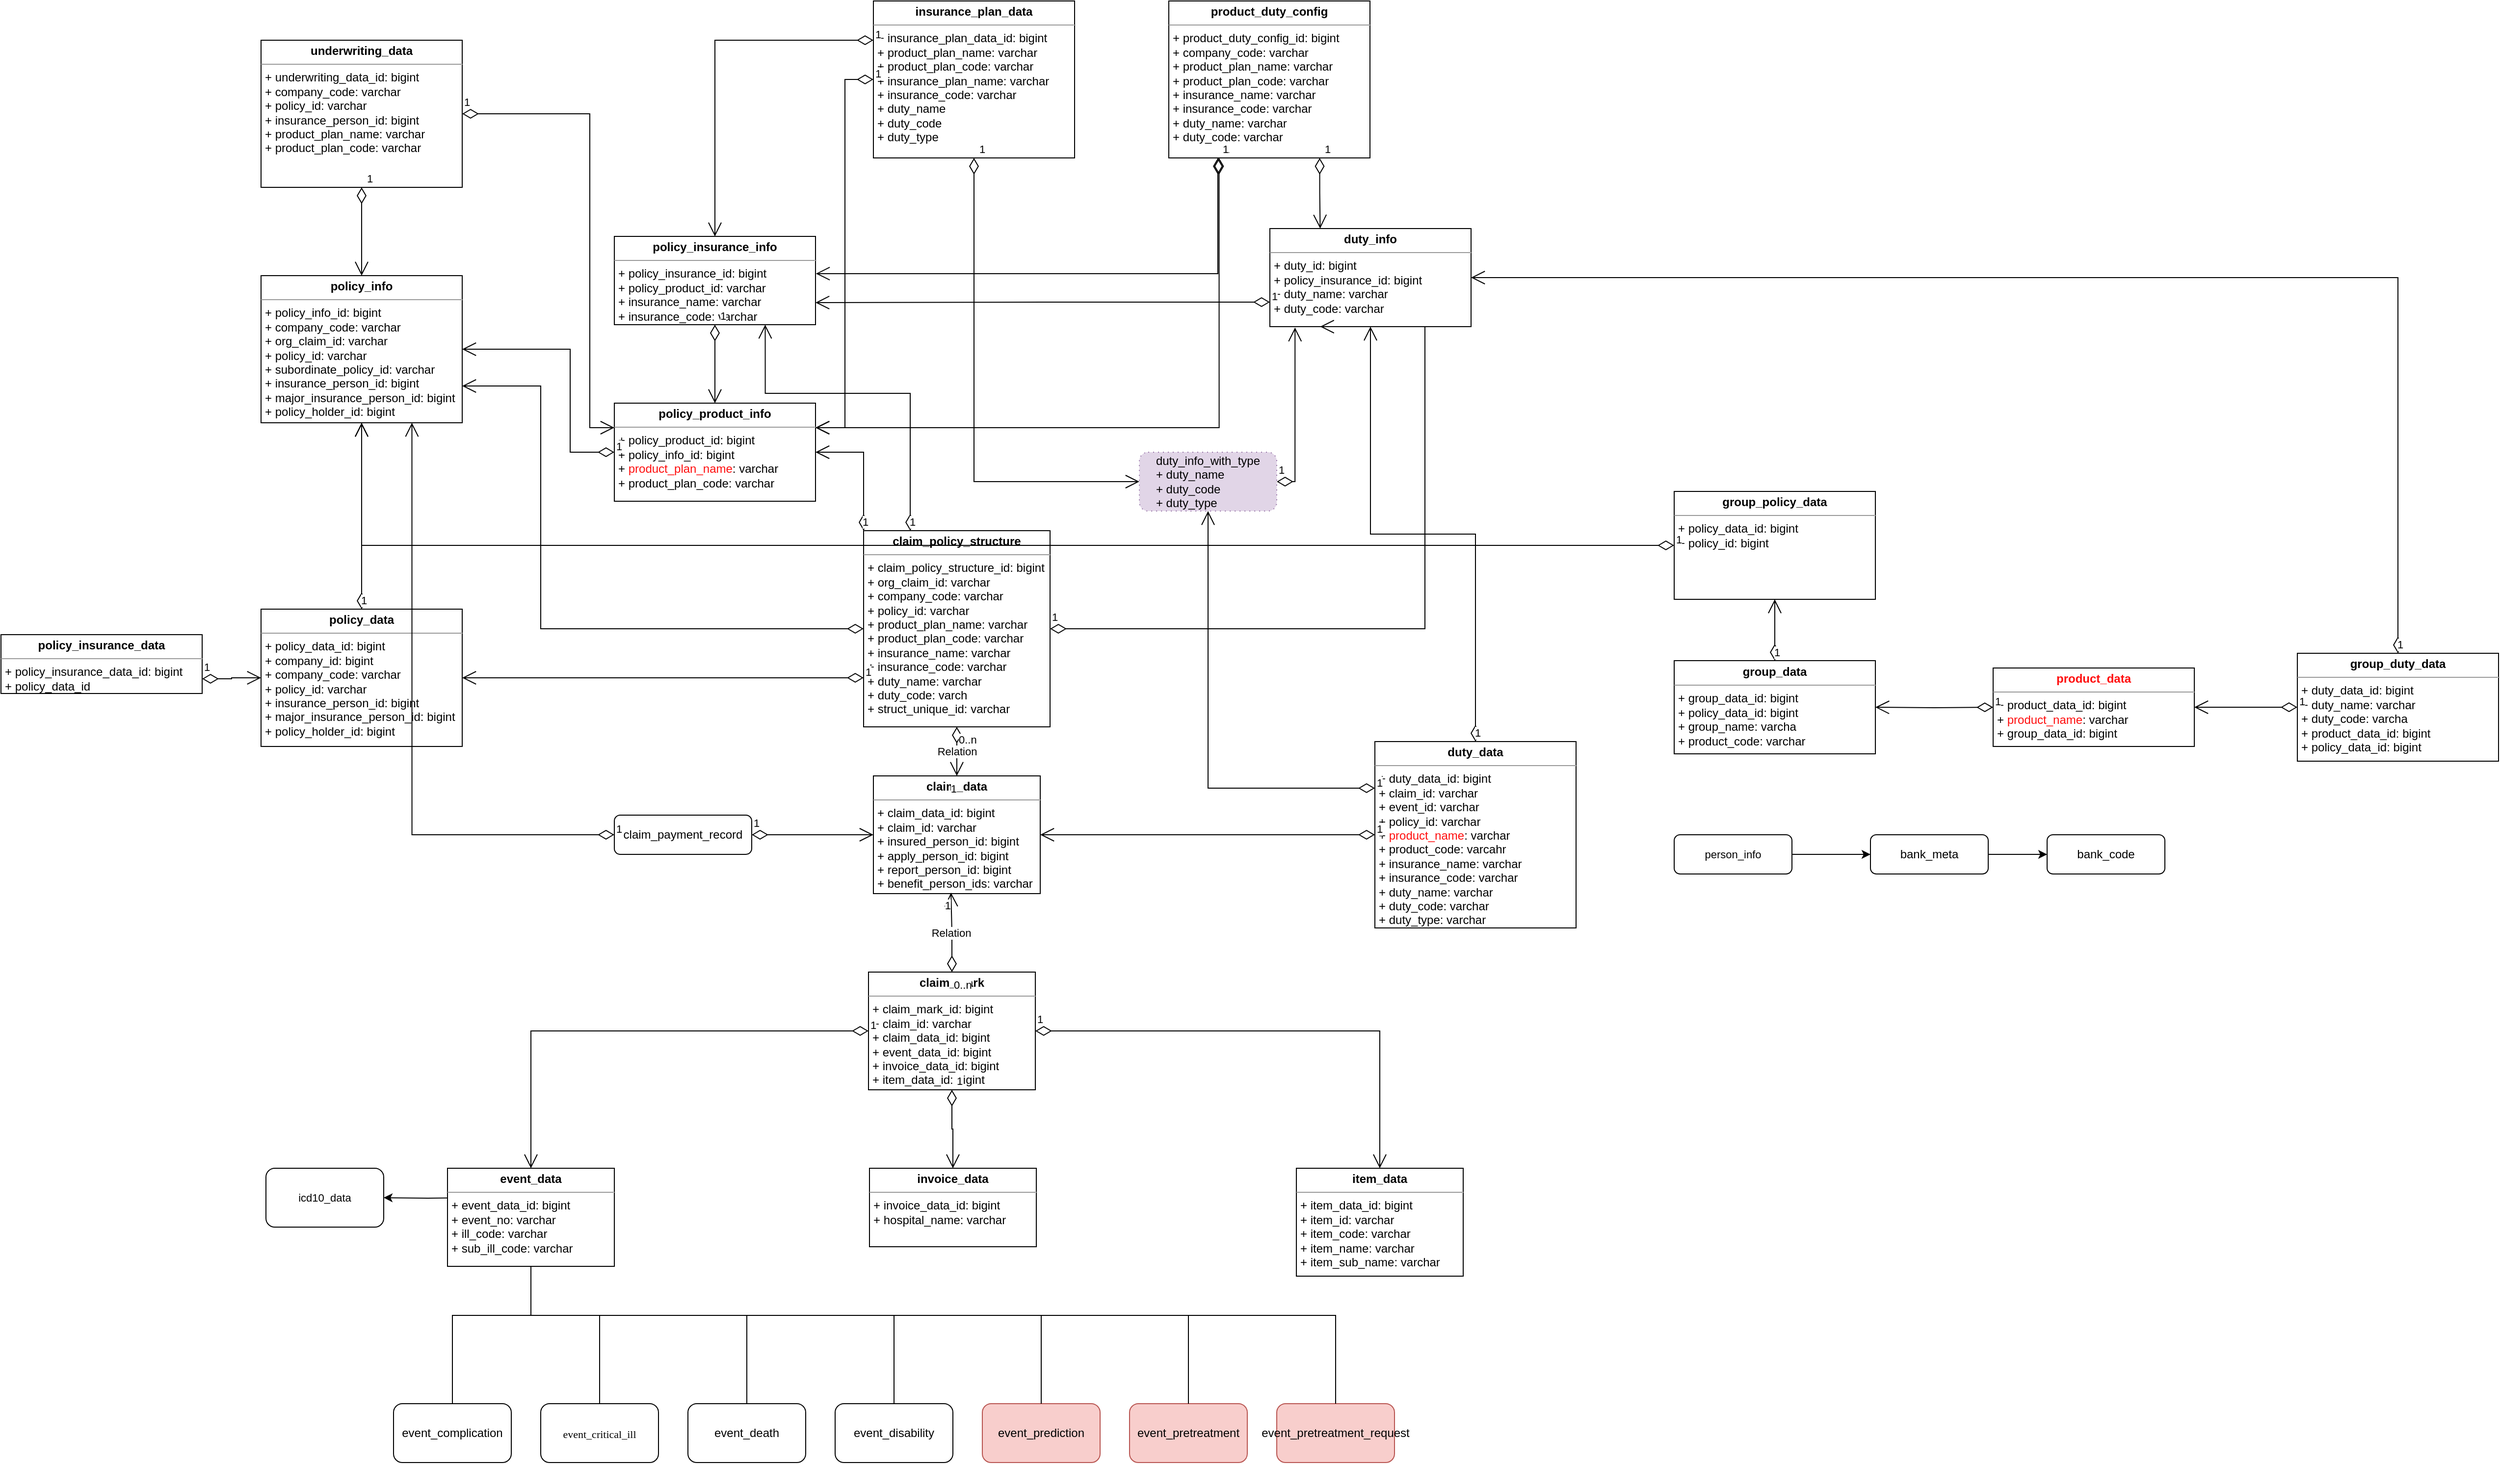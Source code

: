 <mxfile version="18.0.8" type="github">
  <diagram id="wF572Wm0Wm0B_0m2SiIz" name="Page-1">
    <mxGraphModel dx="3282" dy="2015" grid="1" gridSize="10" guides="1" tooltips="1" connect="1" arrows="1" fold="1" page="1" pageScale="1" pageWidth="850" pageHeight="1100" math="0" shadow="0">
      <root>
        <mxCell id="0" />
        <mxCell id="1" parent="0" />
        <mxCell id="cvu3p9xgEHNrfDI-l18D-1" value="bank_meta" style="rounded=1;whiteSpace=wrap;html=1;" parent="1" vertex="1">
          <mxGeometry x="935" y="300" width="120" height="40" as="geometry" />
        </mxCell>
        <mxCell id="cvu3p9xgEHNrfDI-l18D-2" value="bank_code" style="rounded=1;whiteSpace=wrap;html=1;" parent="1" vertex="1">
          <mxGeometry x="1115" y="300" width="120" height="40" as="geometry" />
        </mxCell>
        <mxCell id="cvu3p9xgEHNrfDI-l18D-5" value="" style="endArrow=classic;html=1;rounded=0;entryX=0;entryY=0.5;entryDx=0;entryDy=0;exitX=1;exitY=0.5;exitDx=0;exitDy=0;" parent="1" source="cvu3p9xgEHNrfDI-l18D-1" target="cvu3p9xgEHNrfDI-l18D-2" edge="1">
          <mxGeometry width="50" height="50" relative="1" as="geometry">
            <mxPoint x="875" y="360" as="sourcePoint" />
            <mxPoint x="925" y="310" as="targetPoint" />
          </mxGeometry>
        </mxCell>
        <mxCell id="cvu3p9xgEHNrfDI-l18D-7" value="claim_payment_record" style="rounded=1;whiteSpace=wrap;html=1;" parent="1" vertex="1">
          <mxGeometry x="-345" y="280" width="140" height="40" as="geometry" />
        </mxCell>
        <mxCell id="cvu3p9xgEHNrfDI-l18D-65" style="edgeStyle=orthogonalEdgeStyle;rounded=0;orthogonalLoop=1;jettySize=auto;html=1;exitX=0;exitY=0.5;exitDx=0;exitDy=0;entryX=1;entryY=0.5;entryDx=0;entryDy=0;fontSize=11;strokeColor=#000000;" parent="1" target="cvu3p9xgEHNrfDI-l18D-64" edge="1">
          <mxGeometry relative="1" as="geometry">
            <mxPoint x="-490" y="670" as="sourcePoint" />
          </mxGeometry>
        </mxCell>
        <mxCell id="cvu3p9xgEHNrfDI-l18D-48" value="event_complication" style="rounded=1;whiteSpace=wrap;html=1;strokeColor=#000000;" parent="1" vertex="1">
          <mxGeometry x="-570" y="880" width="120" height="60" as="geometry" />
        </mxCell>
        <mxCell id="cvu3p9xgEHNrfDI-l18D-49" value="" style="edgeStyle=elbowEdgeStyle;elbow=vertical;endArrow=classic;html=1;rounded=0;strokeColor=#000000;exitX=0.5;exitY=0;exitDx=0;exitDy=0;entryX=0.5;entryY=1;entryDx=0;entryDy=0;" parent="1" source="cvu3p9xgEHNrfDI-l18D-48" edge="1">
          <mxGeometry width="50" height="50" relative="1" as="geometry">
            <mxPoint x="-220" y="840" as="sourcePoint" />
            <mxPoint x="-430" y="700" as="targetPoint" />
          </mxGeometry>
        </mxCell>
        <mxCell id="cvu3p9xgEHNrfDI-l18D-50" value="&lt;table style=&quot;border-collapse: collapse; width: 141.75pt;&quot; height=&quot;19&quot; width=&quot;189&quot;&gt;&lt;colgroup&gt;&lt;col width=&quot;189&quot;&gt;&lt;/colgroup&gt;&lt;tbody&gt;&lt;tr height=&quot;19&quot;&gt;&lt;td style=&quot;font-size: 11pt; font-family: Calibri; vertical-align: bottom; height: 14.25pt; width: 141.75pt;&quot; width=&quot;189&quot; height=&quot;19&quot; class=&quot;et1&quot;&gt;&lt;font style=&quot;font-size: 11px;&quot;&gt;event_critical_ill&lt;/font&gt;&lt;/td&gt;&lt;/tr&gt;&lt;/tbody&gt;&lt;/table&gt;" style="rounded=1;whiteSpace=wrap;html=1;strokeColor=#000000;" parent="1" vertex="1">
          <mxGeometry x="-420" y="880" width="120" height="60" as="geometry" />
        </mxCell>
        <mxCell id="cvu3p9xgEHNrfDI-l18D-51" value="" style="edgeStyle=elbowEdgeStyle;elbow=vertical;endArrow=classic;html=1;rounded=0;strokeColor=#000000;exitX=0.5;exitY=0;exitDx=0;exitDy=0;entryX=0.5;entryY=1;entryDx=0;entryDy=0;" parent="1" source="cvu3p9xgEHNrfDI-l18D-50" edge="1">
          <mxGeometry width="50" height="50" relative="1" as="geometry">
            <mxPoint x="-220" y="830" as="sourcePoint" />
            <mxPoint x="-430" y="700" as="targetPoint" />
          </mxGeometry>
        </mxCell>
        <mxCell id="cvu3p9xgEHNrfDI-l18D-52" value="event_death" style="rounded=1;whiteSpace=wrap;html=1;strokeColor=#000000;" parent="1" vertex="1">
          <mxGeometry x="-270" y="880" width="120" height="60" as="geometry" />
        </mxCell>
        <mxCell id="cvu3p9xgEHNrfDI-l18D-53" value="event_disability" style="rounded=1;whiteSpace=wrap;html=1;strokeColor=#000000;" parent="1" vertex="1">
          <mxGeometry x="-120" y="880" width="120" height="60" as="geometry" />
        </mxCell>
        <mxCell id="cvu3p9xgEHNrfDI-l18D-54" value="event_prediction" style="rounded=1;whiteSpace=wrap;html=1;strokeColor=#b85450;fillColor=#f8cecc;" parent="1" vertex="1">
          <mxGeometry x="30" y="880" width="120" height="60" as="geometry" />
        </mxCell>
        <mxCell id="cvu3p9xgEHNrfDI-l18D-55" value="" style="edgeStyle=elbowEdgeStyle;elbow=vertical;endArrow=classic;html=1;rounded=0;strokeColor=#000000;exitX=0.5;exitY=0;exitDx=0;exitDy=0;entryX=0.5;entryY=1;entryDx=0;entryDy=0;" parent="1" source="cvu3p9xgEHNrfDI-l18D-52" edge="1">
          <mxGeometry width="50" height="50" relative="1" as="geometry">
            <mxPoint x="-440" y="840" as="sourcePoint" />
            <mxPoint x="-430" y="700" as="targetPoint" />
          </mxGeometry>
        </mxCell>
        <mxCell id="cvu3p9xgEHNrfDI-l18D-56" value="" style="edgeStyle=elbowEdgeStyle;elbow=vertical;endArrow=classic;html=1;rounded=0;strokeColor=#000000;exitX=0.5;exitY=0;exitDx=0;exitDy=0;entryX=0.5;entryY=1;entryDx=0;entryDy=0;" parent="1" source="cvu3p9xgEHNrfDI-l18D-53" edge="1">
          <mxGeometry width="50" height="50" relative="1" as="geometry">
            <mxPoint x="-490" y="780" as="sourcePoint" />
            <mxPoint x="-430" y="700" as="targetPoint" />
          </mxGeometry>
        </mxCell>
        <mxCell id="cvu3p9xgEHNrfDI-l18D-57" value="" style="edgeStyle=elbowEdgeStyle;elbow=vertical;endArrow=classic;html=1;rounded=0;strokeColor=#000000;exitX=0.5;exitY=0;exitDx=0;exitDy=0;" parent="1" source="cvu3p9xgEHNrfDI-l18D-54" edge="1">
          <mxGeometry width="50" height="50" relative="1" as="geometry">
            <mxPoint x="-480" y="790" as="sourcePoint" />
            <mxPoint x="-430" y="700" as="targetPoint" />
          </mxGeometry>
        </mxCell>
        <mxCell id="cvu3p9xgEHNrfDI-l18D-58" value="event_pretreatment_request" style="rounded=1;whiteSpace=wrap;html=1;strokeColor=#b85450;fillColor=#f8cecc;" parent="1" vertex="1">
          <mxGeometry x="330" y="880" width="120" height="60" as="geometry" />
        </mxCell>
        <mxCell id="cvu3p9xgEHNrfDI-l18D-59" value="event_pretreatment" style="rounded=1;whiteSpace=wrap;html=1;strokeColor=#b85450;fillColor=#f8cecc;" parent="1" vertex="1">
          <mxGeometry x="180" y="880" width="120" height="60" as="geometry" />
        </mxCell>
        <mxCell id="cvu3p9xgEHNrfDI-l18D-60" value="" style="edgeStyle=elbowEdgeStyle;elbow=vertical;endArrow=classic;html=1;rounded=0;strokeColor=#000000;entryX=0.5;entryY=1;entryDx=0;entryDy=0;" parent="1" source="cvu3p9xgEHNrfDI-l18D-59" edge="1">
          <mxGeometry width="50" height="50" relative="1" as="geometry">
            <mxPoint x="-190" y="780" as="sourcePoint" />
            <mxPoint x="-430" y="700" as="targetPoint" />
          </mxGeometry>
        </mxCell>
        <mxCell id="cvu3p9xgEHNrfDI-l18D-61" value="" style="edgeStyle=elbowEdgeStyle;elbow=vertical;endArrow=classic;html=1;rounded=0;strokeColor=#000000;exitX=0.5;exitY=0;exitDx=0;exitDy=0;entryX=0.5;entryY=1;entryDx=0;entryDy=0;" parent="1" source="cvu3p9xgEHNrfDI-l18D-58" edge="1">
          <mxGeometry width="50" height="50" relative="1" as="geometry">
            <mxPoint x="-180" y="790" as="sourcePoint" />
            <mxPoint x="-430" y="700" as="targetPoint" />
          </mxGeometry>
        </mxCell>
        <mxCell id="cvu3p9xgEHNrfDI-l18D-62" value="person_info" style="rounded=1;whiteSpace=wrap;html=1;fontSize=11;strokeColor=#000000;" parent="1" vertex="1">
          <mxGeometry x="735" y="300" width="120" height="40" as="geometry" />
        </mxCell>
        <mxCell id="cvu3p9xgEHNrfDI-l18D-63" value="" style="endArrow=classic;html=1;rounded=0;fontSize=11;strokeColor=#000000;entryX=0;entryY=0.5;entryDx=0;entryDy=0;exitX=1;exitY=0.5;exitDx=0;exitDy=0;" parent="1" source="cvu3p9xgEHNrfDI-l18D-62" target="cvu3p9xgEHNrfDI-l18D-1" edge="1">
          <mxGeometry width="50" height="50" relative="1" as="geometry">
            <mxPoint x="665" y="350" as="sourcePoint" />
            <mxPoint x="715" y="300" as="targetPoint" />
          </mxGeometry>
        </mxCell>
        <mxCell id="cvu3p9xgEHNrfDI-l18D-64" value="icd10_data" style="rounded=1;whiteSpace=wrap;html=1;fontSize=11;strokeColor=#000000;" parent="1" vertex="1">
          <mxGeometry x="-700" y="640" width="120" height="60" as="geometry" />
        </mxCell>
        <mxCell id="ajCOfBEJE4QMOuxgTfMa-1" value="&lt;p style=&quot;margin:0px;margin-top:4px;text-align:center;&quot;&gt;&lt;b&gt;claim_data&lt;/b&gt;&lt;/p&gt;&lt;hr size=&quot;1&quot;&gt;&lt;p style=&quot;margin:0px;margin-left:4px;&quot;&gt;+ claim_data_id: bigint&lt;/p&gt;&lt;p style=&quot;margin:0px;margin-left:4px;&quot;&gt;+ claim_id: varchar&lt;/p&gt;&lt;p style=&quot;margin:0px;margin-left:4px;&quot;&gt;+ insured_person_id: bigint&lt;/p&gt;&lt;p style=&quot;margin:0px;margin-left:4px;&quot;&gt;+ apply_person_id: bigint&lt;/p&gt;&lt;p style=&quot;margin:0px;margin-left:4px;&quot;&gt;+ report_person_id: bigint&lt;/p&gt;&lt;p style=&quot;margin:0px;margin-left:4px;&quot;&gt;+ benefit_person_ids: varchar&lt;/p&gt;" style="verticalAlign=top;align=left;overflow=fill;fontSize=12;fontFamily=Helvetica;html=1;" vertex="1" parent="1">
          <mxGeometry x="-81" y="240" width="170" height="120" as="geometry" />
        </mxCell>
        <mxCell id="ajCOfBEJE4QMOuxgTfMa-2" value="Relation" style="endArrow=open;html=1;endSize=12;startArrow=diamondThin;startSize=14;startFill=0;edgeStyle=orthogonalEdgeStyle;rounded=0;exitX=0.5;exitY=1;exitDx=0;exitDy=0;" edge="1" parent="1" source="ajCOfBEJE4QMOuxgTfMa-7" target="ajCOfBEJE4QMOuxgTfMa-1">
          <mxGeometry relative="1" as="geometry">
            <mxPoint x="5" y="130" as="sourcePoint" />
            <mxPoint x="40" y="110" as="targetPoint" />
          </mxGeometry>
        </mxCell>
        <mxCell id="ajCOfBEJE4QMOuxgTfMa-3" value="0..n" style="edgeLabel;resizable=0;html=1;align=left;verticalAlign=top;" connectable="0" vertex="1" parent="ajCOfBEJE4QMOuxgTfMa-2">
          <mxGeometry x="-1" relative="1" as="geometry" />
        </mxCell>
        <mxCell id="ajCOfBEJE4QMOuxgTfMa-4" value="1" style="edgeLabel;resizable=0;html=1;align=right;verticalAlign=top;" connectable="0" vertex="1" parent="ajCOfBEJE4QMOuxgTfMa-2">
          <mxGeometry x="1" relative="1" as="geometry" />
        </mxCell>
        <mxCell id="ajCOfBEJE4QMOuxgTfMa-6" value="1" style="endArrow=open;html=1;endSize=12;startArrow=diamondThin;startSize=14;startFill=0;edgeStyle=orthogonalEdgeStyle;align=left;verticalAlign=bottom;rounded=0;exitX=0;exitY=0.5;exitDx=0;exitDy=0;entryX=1;entryY=0.75;entryDx=0;entryDy=0;" edge="1" parent="1" source="ajCOfBEJE4QMOuxgTfMa-7" target="ajCOfBEJE4QMOuxgTfMa-21">
          <mxGeometry x="-1" y="3" relative="1" as="geometry">
            <mxPoint x="-80" y="75" as="sourcePoint" />
            <mxPoint x="15" y="-60" as="targetPoint" />
            <Array as="points">
              <mxPoint x="-420" y="90" />
              <mxPoint x="-420" y="-157" />
            </Array>
          </mxGeometry>
        </mxCell>
        <mxCell id="ajCOfBEJE4QMOuxgTfMa-7" value="&lt;p style=&quot;margin:0px;margin-top:4px;text-align:center;&quot;&gt;&lt;b&gt;claim_policy_structure&lt;/b&gt;&lt;/p&gt;&lt;hr size=&quot;1&quot;&gt;&lt;p style=&quot;margin:0px;margin-left:4px;&quot;&gt;+ claim_policy_structure_id: bigint&lt;/p&gt;&lt;p style=&quot;margin:0px;margin-left:4px;&quot;&gt;+ org_claim_id: varchar&lt;/p&gt;&lt;p style=&quot;margin:0px;margin-left:4px;&quot;&gt;+ company_code: varchar&lt;/p&gt;&lt;p style=&quot;margin:0px;margin-left:4px;&quot;&gt;+ policy_id: varchar&lt;/p&gt;&lt;p style=&quot;margin:0px;margin-left:4px;&quot;&gt;+ product_plan_name: varchar&lt;/p&gt;&lt;p style=&quot;margin:0px;margin-left:4px;&quot;&gt;+ product_plan_code: varchar&lt;/p&gt;&lt;p style=&quot;margin:0px;margin-left:4px;&quot;&gt;+ insurance_name: varchar&lt;/p&gt;&lt;p style=&quot;margin:0px;margin-left:4px;&quot;&gt;+ insurance_code: varchar&lt;/p&gt;&lt;p style=&quot;margin:0px;margin-left:4px;&quot;&gt;+ duty_name: varchar&lt;/p&gt;&lt;p style=&quot;margin:0px;margin-left:4px;&quot;&gt;+ duty_code: varch&lt;/p&gt;&lt;p style=&quot;margin:0px;margin-left:4px;&quot;&gt;+ struct_unique_id: varchar&lt;/p&gt;" style="verticalAlign=top;align=left;overflow=fill;fontSize=12;fontFamily=Helvetica;html=1;" vertex="1" parent="1">
          <mxGeometry x="-91" y="-10" width="190" height="200" as="geometry" />
        </mxCell>
        <mxCell id="ajCOfBEJE4QMOuxgTfMa-8" value="&lt;p style=&quot;margin:0px;margin-top:4px;text-align:center;&quot;&gt;&lt;b&gt;claim_mark&lt;/b&gt;&lt;/p&gt;&lt;hr size=&quot;1&quot;&gt;&lt;p style=&quot;margin:0px;margin-left:4px;&quot;&gt;+ claim_mark_id: bigint&lt;/p&gt;&lt;p style=&quot;margin:0px;margin-left:4px;&quot;&gt;+ claim_id: varchar&lt;/p&gt;&lt;p style=&quot;margin:0px;margin-left:4px;&quot;&gt;+ claim_data_id: bigint&lt;/p&gt;&lt;p style=&quot;margin:0px;margin-left:4px;&quot;&gt;+ event_data_id: bigint&lt;/p&gt;&lt;p style=&quot;margin:0px;margin-left:4px;&quot;&gt;+ invoice_data_id: bigint&lt;/p&gt;&lt;p style=&quot;margin:0px;margin-left:4px;&quot;&gt;+ item_data_id: bigint&lt;/p&gt;" style="verticalAlign=top;align=left;overflow=fill;fontSize=12;fontFamily=Helvetica;html=1;" vertex="1" parent="1">
          <mxGeometry x="-86" y="440" width="170" height="120" as="geometry" />
        </mxCell>
        <mxCell id="ajCOfBEJE4QMOuxgTfMa-9" value="Relation" style="endArrow=open;html=1;endSize=12;startArrow=diamondThin;startSize=14;startFill=0;edgeStyle=orthogonalEdgeStyle;rounded=0;exitX=0.5;exitY=0;exitDx=0;exitDy=0;entryX=0.465;entryY=0.992;entryDx=0;entryDy=0;entryPerimeter=0;" edge="1" parent="1" source="ajCOfBEJE4QMOuxgTfMa-8" target="ajCOfBEJE4QMOuxgTfMa-1">
          <mxGeometry relative="1" as="geometry">
            <mxPoint x="14" y="200" as="sourcePoint" />
            <mxPoint x="14" y="250" as="targetPoint" />
          </mxGeometry>
        </mxCell>
        <mxCell id="ajCOfBEJE4QMOuxgTfMa-10" value="0..n" style="edgeLabel;resizable=0;html=1;align=left;verticalAlign=top;" connectable="0" vertex="1" parent="ajCOfBEJE4QMOuxgTfMa-9">
          <mxGeometry x="-1" relative="1" as="geometry" />
        </mxCell>
        <mxCell id="ajCOfBEJE4QMOuxgTfMa-11" value="1" style="edgeLabel;resizable=0;html=1;align=right;verticalAlign=top;" connectable="0" vertex="1" parent="ajCOfBEJE4QMOuxgTfMa-9">
          <mxGeometry x="1" relative="1" as="geometry" />
        </mxCell>
        <mxCell id="ajCOfBEJE4QMOuxgTfMa-12" value="1" style="endArrow=open;html=1;endSize=12;startArrow=diamondThin;startSize=14;startFill=0;edgeStyle=orthogonalEdgeStyle;align=left;verticalAlign=bottom;rounded=0;exitX=1;exitY=0.5;exitDx=0;exitDy=0;entryX=0.5;entryY=0;entryDx=0;entryDy=0;" edge="1" parent="1" source="ajCOfBEJE4QMOuxgTfMa-8" target="ajCOfBEJE4QMOuxgTfMa-16">
          <mxGeometry x="-1" y="3" relative="1" as="geometry">
            <mxPoint x="-81" y="100" as="sourcePoint" />
            <mxPoint x="440" y="640" as="targetPoint" />
          </mxGeometry>
        </mxCell>
        <mxCell id="ajCOfBEJE4QMOuxgTfMa-13" value="1" style="endArrow=open;html=1;endSize=12;startArrow=diamondThin;startSize=14;startFill=0;edgeStyle=orthogonalEdgeStyle;align=left;verticalAlign=bottom;rounded=0;exitX=0.5;exitY=1;exitDx=0;exitDy=0;entryX=0.5;entryY=0;entryDx=0;entryDy=0;" edge="1" parent="1" source="ajCOfBEJE4QMOuxgTfMa-8" target="ajCOfBEJE4QMOuxgTfMa-15">
          <mxGeometry x="-1" y="3" relative="1" as="geometry">
            <mxPoint x="99" y="510" as="sourcePoint" />
            <mxPoint y="650" as="targetPoint" />
          </mxGeometry>
        </mxCell>
        <mxCell id="ajCOfBEJE4QMOuxgTfMa-14" value="1" style="endArrow=open;html=1;endSize=12;startArrow=diamondThin;startSize=14;startFill=0;edgeStyle=orthogonalEdgeStyle;align=left;verticalAlign=bottom;rounded=0;exitX=0;exitY=0.5;exitDx=0;exitDy=0;entryX=0.5;entryY=0;entryDx=0;entryDy=0;" edge="1" parent="1" source="ajCOfBEJE4QMOuxgTfMa-8" target="ajCOfBEJE4QMOuxgTfMa-17">
          <mxGeometry x="-1" y="3" relative="1" as="geometry">
            <mxPoint x="14" y="570" as="sourcePoint" />
            <mxPoint x="-430" y="640" as="targetPoint" />
          </mxGeometry>
        </mxCell>
        <mxCell id="ajCOfBEJE4QMOuxgTfMa-15" value="&lt;p style=&quot;margin:0px;margin-top:4px;text-align:center;&quot;&gt;&lt;b&gt;invoice_data&lt;/b&gt;&lt;/p&gt;&lt;hr size=&quot;1&quot;&gt;&lt;p style=&quot;margin:0px;margin-left:4px;&quot;&gt;+ invoice_data_id: bigint&lt;/p&gt;&lt;p style=&quot;margin:0px;margin-left:4px;&quot;&gt;+ hospital_name: varchar&lt;/p&gt;" style="verticalAlign=top;align=left;overflow=fill;fontSize=12;fontFamily=Helvetica;html=1;" vertex="1" parent="1">
          <mxGeometry x="-85" y="640" width="170" height="80" as="geometry" />
        </mxCell>
        <mxCell id="ajCOfBEJE4QMOuxgTfMa-16" value="&lt;p style=&quot;margin:0px;margin-top:4px;text-align:center;&quot;&gt;&lt;b&gt;item_data&lt;/b&gt;&lt;/p&gt;&lt;hr size=&quot;1&quot;&gt;&lt;p style=&quot;margin:0px;margin-left:4px;&quot;&gt;+ item_data_id: bigint&lt;/p&gt;&lt;p style=&quot;margin:0px;margin-left:4px;&quot;&gt;+ item_id: varchar&lt;/p&gt;&lt;p style=&quot;margin:0px;margin-left:4px;&quot;&gt;+ item_code: varchar&lt;/p&gt;&lt;p style=&quot;margin:0px;margin-left:4px;&quot;&gt;+ item_name: varchar&lt;/p&gt;&lt;p style=&quot;margin:0px;margin-left:4px;&quot;&gt;+ item_sub_name: varchar&lt;/p&gt;" style="verticalAlign=top;align=left;overflow=fill;fontSize=12;fontFamily=Helvetica;html=1;" vertex="1" parent="1">
          <mxGeometry x="350" y="640" width="170" height="110" as="geometry" />
        </mxCell>
        <mxCell id="ajCOfBEJE4QMOuxgTfMa-17" value="&lt;p style=&quot;margin:0px;margin-top:4px;text-align:center;&quot;&gt;&lt;b&gt;event_data&lt;/b&gt;&lt;/p&gt;&lt;hr size=&quot;1&quot;&gt;&lt;p style=&quot;margin:0px;margin-left:4px;&quot;&gt;+ event_data_id: bigint&lt;/p&gt;&lt;p style=&quot;margin:0px;margin-left:4px;&quot;&gt;+ event_no: varchar&lt;/p&gt;&lt;p style=&quot;margin:0px;margin-left:4px;&quot;&gt;+ ill_code: varchar&lt;/p&gt;&lt;p style=&quot;margin:0px;margin-left:4px;&quot;&gt;+ sub_ill_code: varchar&lt;/p&gt;" style="verticalAlign=top;align=left;overflow=fill;fontSize=12;fontFamily=Helvetica;html=1;" vertex="1" parent="1">
          <mxGeometry x="-515" y="640" width="170" height="100" as="geometry" />
        </mxCell>
        <mxCell id="ajCOfBEJE4QMOuxgTfMa-21" value="&lt;p style=&quot;margin:0px;margin-top:4px;text-align:center;&quot;&gt;&lt;b&gt;policy_info&lt;/b&gt;&lt;/p&gt;&lt;hr size=&quot;1&quot;&gt;&lt;p style=&quot;margin:0px;margin-left:4px;&quot;&gt;+ policy_info_id: bigint&lt;/p&gt;&lt;p style=&quot;margin:0px;margin-left:4px;&quot;&gt;+ company_code: varchar&lt;/p&gt;&lt;p style=&quot;margin:0px;margin-left:4px;&quot;&gt;+ org_claim_id: varchar&lt;/p&gt;&lt;p style=&quot;margin:0px;margin-left:4px;&quot;&gt;+ policy_id: varchar&lt;/p&gt;&lt;p style=&quot;margin:0px;margin-left:4px;&quot;&gt;+ subordinate_policy_id: varchar&lt;/p&gt;&lt;p style=&quot;margin:0px;margin-left:4px;&quot;&gt;+ insurance_person_id: bigint&lt;/p&gt;&lt;p style=&quot;margin:0px;margin-left:4px;&quot;&gt;+ major_insurance_person_id: bigint&lt;/p&gt;&lt;p style=&quot;margin:0px;margin-left:4px;&quot;&gt;+ policy_holder_id: bigint&lt;/p&gt;" style="verticalAlign=top;align=left;overflow=fill;fontSize=12;fontFamily=Helvetica;html=1;" vertex="1" parent="1">
          <mxGeometry x="-705" y="-270" width="205" height="150" as="geometry" />
        </mxCell>
        <mxCell id="ajCOfBEJE4QMOuxgTfMa-23" value="&lt;p style=&quot;margin:0px;margin-top:4px;text-align:center;&quot;&gt;&lt;b&gt;policy_data&lt;/b&gt;&lt;/p&gt;&lt;hr size=&quot;1&quot;&gt;&lt;p style=&quot;margin:0px;margin-left:4px;&quot;&gt;+ policy_data_id: bigint&lt;/p&gt;&lt;p style=&quot;margin:0px;margin-left:4px;&quot;&gt;+ company_id: bigint&lt;/p&gt;&lt;p style=&quot;margin:0px;margin-left:4px;&quot;&gt;+ company_code: varchar&lt;br&gt;&lt;/p&gt;&lt;p style=&quot;margin:0px;margin-left:4px;&quot;&gt;&lt;span style=&quot;background-color: initial;&quot;&gt;+ policy_id: varchar&lt;/span&gt;&lt;br&gt;&lt;/p&gt;&lt;p style=&quot;margin:0px;margin-left:4px;&quot;&gt;&lt;span style=&quot;background-color: initial;&quot;&gt;+ insurance_person_id: bigint&lt;/span&gt;&lt;br&gt;&lt;/p&gt;&lt;p style=&quot;margin:0px;margin-left:4px;&quot;&gt;+ major_insurance_person_id: bigint&lt;/p&gt;&lt;p style=&quot;margin:0px;margin-left:4px;&quot;&gt;+ policy_holder_id: bigint&lt;/p&gt;" style="verticalAlign=top;align=left;overflow=fill;fontSize=12;fontFamily=Helvetica;html=1;" vertex="1" parent="1">
          <mxGeometry x="-705" y="70" width="205" height="140" as="geometry" />
        </mxCell>
        <mxCell id="ajCOfBEJE4QMOuxgTfMa-24" value="&lt;p style=&quot;margin:0px;margin-top:4px;text-align:center;&quot;&gt;&lt;b&gt;policy_product_info&lt;/b&gt;&lt;/p&gt;&lt;hr size=&quot;1&quot;&gt;&lt;p style=&quot;margin:0px;margin-left:4px;&quot;&gt;+ policy_product_id: bigint&lt;/p&gt;&lt;p style=&quot;margin:0px;margin-left:4px;&quot;&gt;+ policy_info_id: bigint&lt;/p&gt;&lt;p style=&quot;margin:0px;margin-left:4px;&quot;&gt;+ &lt;font color=&quot;#ff0d0d&quot;&gt;product_plan_name&lt;/font&gt;: varchar&lt;/p&gt;&lt;p style=&quot;margin:0px;margin-left:4px;&quot;&gt;+ product_plan_code: varchar&lt;/p&gt;" style="verticalAlign=top;align=left;overflow=fill;fontSize=12;fontFamily=Helvetica;html=1;" vertex="1" parent="1">
          <mxGeometry x="-345" y="-140" width="205" height="100" as="geometry" />
        </mxCell>
        <mxCell id="ajCOfBEJE4QMOuxgTfMa-25" value="1" style="endArrow=open;html=1;endSize=12;startArrow=diamondThin;startSize=14;startFill=0;edgeStyle=orthogonalEdgeStyle;align=left;verticalAlign=bottom;rounded=0;exitX=0;exitY=0.5;exitDx=0;exitDy=0;" edge="1" parent="1" source="ajCOfBEJE4QMOuxgTfMa-24" target="ajCOfBEJE4QMOuxgTfMa-21">
          <mxGeometry x="-1" y="3" relative="1" as="geometry">
            <mxPoint x="14" as="sourcePoint" />
            <mxPoint x="15" y="-60" as="targetPoint" />
            <Array as="points">
              <mxPoint x="-390" y="-90" />
              <mxPoint x="-390" y="-195" />
            </Array>
          </mxGeometry>
        </mxCell>
        <mxCell id="ajCOfBEJE4QMOuxgTfMa-26" value="1" style="endArrow=open;html=1;endSize=12;startArrow=diamondThin;startSize=14;startFill=0;edgeStyle=orthogonalEdgeStyle;align=left;verticalAlign=bottom;rounded=0;exitX=0;exitY=0.75;exitDx=0;exitDy=0;entryX=1;entryY=0.5;entryDx=0;entryDy=0;" edge="1" parent="1" source="ajCOfBEJE4QMOuxgTfMa-7" target="ajCOfBEJE4QMOuxgTfMa-23">
          <mxGeometry x="-1" y="3" relative="1" as="geometry">
            <mxPoint x="-81" y="100" as="sourcePoint" />
            <mxPoint x="-490" y="-17.5" as="targetPoint" />
            <Array as="points">
              <mxPoint x="-500" y="140" />
            </Array>
          </mxGeometry>
        </mxCell>
        <mxCell id="ajCOfBEJE4QMOuxgTfMa-27" value="&lt;p style=&quot;margin:0px;margin-top:4px;text-align:center;&quot;&gt;&lt;b&gt;insurance_plan_data&lt;/b&gt;&lt;/p&gt;&lt;hr size=&quot;1&quot;&gt;&lt;p style=&quot;margin:0px;margin-left:4px;&quot;&gt;+ insurance_plan_data_id: bigint&lt;/p&gt;&lt;p style=&quot;margin:0px;margin-left:4px;&quot;&gt;+ product_plan_name: varchar&lt;/p&gt;&lt;p style=&quot;margin:0px;margin-left:4px;&quot;&gt;+ product_plan_code: varchar&lt;/p&gt;&lt;p style=&quot;margin:0px;margin-left:4px;&quot;&gt;+ insurance_plan_name: varchar&lt;/p&gt;&lt;p style=&quot;margin:0px;margin-left:4px;&quot;&gt;+ insurance_code: varchar&lt;/p&gt;&lt;p style=&quot;margin:0px;margin-left:4px;&quot;&gt;+ duty_name&lt;/p&gt;&lt;p style=&quot;margin:0px;margin-left:4px;&quot;&gt;+ duty_code&lt;br&gt;+ duty_type&lt;/p&gt;" style="verticalAlign=top;align=left;overflow=fill;fontSize=12;fontFamily=Helvetica;html=1;" vertex="1" parent="1">
          <mxGeometry x="-81" y="-550" width="205" height="160" as="geometry" />
        </mxCell>
        <mxCell id="ajCOfBEJE4QMOuxgTfMa-28" value="&lt;p style=&quot;margin:0px;margin-top:4px;text-align:center;&quot;&gt;&lt;b&gt;product_duty_config&lt;/b&gt;&lt;/p&gt;&lt;hr size=&quot;1&quot;&gt;&lt;p style=&quot;margin:0px;margin-left:4px;&quot;&gt;+ product_duty_config_id: bigint&lt;/p&gt;&lt;p style=&quot;margin:0px;margin-left:4px;&quot;&gt;+ company_code: varchar&lt;/p&gt;&lt;p style=&quot;margin:0px;margin-left:4px;&quot;&gt;+ product_plan_name: varchar&lt;/p&gt;&lt;p style=&quot;margin:0px;margin-left:4px;&quot;&gt;+ product_plan_code: varchar&lt;/p&gt;&lt;p style=&quot;margin:0px;margin-left:4px;&quot;&gt;+ insurance_name: varchar&lt;/p&gt;&lt;p style=&quot;margin:0px;margin-left:4px;&quot;&gt;+ insurance_code: varchar&lt;/p&gt;&lt;p style=&quot;margin:0px;margin-left:4px;&quot;&gt;+ duty_name: varchar&lt;/p&gt;&lt;p style=&quot;margin:0px;margin-left:4px;&quot;&gt;+ duty_code: varchar&lt;/p&gt;" style="verticalAlign=top;align=left;overflow=fill;fontSize=12;fontFamily=Helvetica;html=1;" vertex="1" parent="1">
          <mxGeometry x="220" y="-550" width="205" height="160" as="geometry" />
        </mxCell>
        <mxCell id="ajCOfBEJE4QMOuxgTfMa-29" value="&lt;p style=&quot;margin:0px;margin-top:4px;text-align:center;&quot;&gt;&lt;b&gt;duty_data&lt;/b&gt;&lt;/p&gt;&lt;hr size=&quot;1&quot;&gt;&lt;p style=&quot;margin:0px;margin-left:4px;&quot;&gt;+ duty_data_id: bigint&lt;/p&gt;&lt;p style=&quot;margin:0px;margin-left:4px;&quot;&gt;+ claim_id: varchar&lt;/p&gt;&lt;p style=&quot;margin:0px;margin-left:4px;&quot;&gt;+ event_id: varchar&lt;/p&gt;&lt;p style=&quot;margin:0px;margin-left:4px;&quot;&gt;+ policy_id: varchar&lt;/p&gt;&lt;p style=&quot;margin:0px;margin-left:4px;&quot;&gt;+ &lt;font color=&quot;#ff0d0d&quot;&gt;product_name&lt;/font&gt;: varchar&lt;/p&gt;&lt;p style=&quot;margin:0px;margin-left:4px;&quot;&gt;+ product_code: varcahr&lt;/p&gt;&lt;p style=&quot;margin:0px;margin-left:4px;&quot;&gt;+ insurance_name: varchar&lt;/p&gt;&lt;p style=&quot;margin:0px;margin-left:4px;&quot;&gt;+ insurance_code: varchar&lt;/p&gt;&lt;p style=&quot;margin:0px;margin-left:4px;&quot;&gt;+ duty_name: varchar&lt;/p&gt;&lt;p style=&quot;margin:0px;margin-left:4px;&quot;&gt;+ duty_code: varchar&lt;/p&gt;&lt;p style=&quot;margin:0px;margin-left:4px;&quot;&gt;+ duty_type: varchar&lt;/p&gt;" style="verticalAlign=top;align=left;overflow=fill;fontSize=12;fontFamily=Helvetica;html=1;" vertex="1" parent="1">
          <mxGeometry x="430" y="205" width="205" height="190" as="geometry" />
        </mxCell>
        <mxCell id="ajCOfBEJE4QMOuxgTfMa-30" value="&lt;p style=&quot;margin:0px;margin-top:4px;text-align:center;&quot;&gt;&lt;b&gt;duty_info&lt;/b&gt;&lt;/p&gt;&lt;hr size=&quot;1&quot;&gt;&lt;p style=&quot;margin:0px;margin-left:4px;&quot;&gt;+ duty_id: bigint&lt;/p&gt;&lt;p style=&quot;margin:0px;margin-left:4px;&quot;&gt;+ policy_insurance_id: bigint&lt;/p&gt;&lt;p style=&quot;margin:0px;margin-left:4px;&quot;&gt;+&amp;nbsp;&lt;span style=&quot;background-color: initial;&quot;&gt;duty_name: varchar&lt;/span&gt;&lt;/p&gt;&lt;p style=&quot;margin:0px;margin-left:4px;&quot;&gt;+ duty_code: varchar&lt;/p&gt;" style="verticalAlign=top;align=left;overflow=fill;fontSize=12;fontFamily=Helvetica;html=1;" vertex="1" parent="1">
          <mxGeometry x="323" y="-318" width="205" height="100" as="geometry" />
        </mxCell>
        <mxCell id="ajCOfBEJE4QMOuxgTfMa-31" value="1" style="endArrow=open;html=1;endSize=12;startArrow=diamondThin;startSize=14;startFill=0;edgeStyle=orthogonalEdgeStyle;align=left;verticalAlign=bottom;rounded=0;exitX=0.5;exitY=0;exitDx=0;exitDy=0;" edge="1" parent="1" source="ajCOfBEJE4QMOuxgTfMa-29" target="ajCOfBEJE4QMOuxgTfMa-30">
          <mxGeometry x="-1" y="3" relative="1" as="geometry">
            <mxPoint x="14" as="sourcePoint" />
            <mxPoint x="15" y="-60" as="targetPoint" />
          </mxGeometry>
        </mxCell>
        <mxCell id="ajCOfBEJE4QMOuxgTfMa-32" value="&lt;p style=&quot;margin:0px;margin-top:4px;text-align:center;&quot;&gt;&lt;b&gt;policy_insurance_info&lt;/b&gt;&lt;/p&gt;&lt;hr size=&quot;1&quot;&gt;&lt;p style=&quot;margin:0px;margin-left:4px;&quot;&gt;+ policy_insurance_id: bigint&lt;/p&gt;&lt;p style=&quot;margin:0px;margin-left:4px;&quot;&gt;+ policy_product_id: varchar&lt;/p&gt;&lt;p style=&quot;margin:0px;margin-left:4px;&quot;&gt;+&amp;nbsp;&lt;span style=&quot;background-color: initial;&quot;&gt;insurance_name: varchar&lt;/span&gt;&lt;/p&gt;&lt;p style=&quot;margin:0px;margin-left:4px;&quot;&gt;+ insurance_code: varchar&lt;/p&gt;" style="verticalAlign=top;align=left;overflow=fill;fontSize=12;fontFamily=Helvetica;html=1;" vertex="1" parent="1">
          <mxGeometry x="-345" y="-310" width="205" height="90" as="geometry" />
        </mxCell>
        <mxCell id="ajCOfBEJE4QMOuxgTfMa-37" value="&lt;p style=&quot;margin:0px;margin-top:4px;text-align:center;&quot;&gt;&lt;b&gt;policy_insurance_data&lt;/b&gt;&lt;/p&gt;&lt;hr size=&quot;1&quot;&gt;&lt;p style=&quot;margin:0px;margin-left:4px;&quot;&gt;+ policy_insurance_data_id: bigint&lt;/p&gt;&lt;p style=&quot;margin:0px;margin-left:4px;&quot;&gt;+ policy_data_id&lt;/p&gt;" style="verticalAlign=top;align=left;overflow=fill;fontSize=12;fontFamily=Helvetica;html=1;" vertex="1" parent="1">
          <mxGeometry x="-970" y="96" width="205" height="60" as="geometry" />
        </mxCell>
        <mxCell id="ajCOfBEJE4QMOuxgTfMa-40" value="1" style="endArrow=open;html=1;endSize=12;startArrow=diamondThin;startSize=14;startFill=0;edgeStyle=orthogonalEdgeStyle;align=left;verticalAlign=bottom;rounded=0;exitX=1;exitY=0.75;exitDx=0;exitDy=0;entryX=0;entryY=0.5;entryDx=0;entryDy=0;" edge="1" parent="1" source="ajCOfBEJE4QMOuxgTfMa-37" target="ajCOfBEJE4QMOuxgTfMa-23">
          <mxGeometry x="-1" y="3" relative="1" as="geometry">
            <mxPoint x="-540" y="-40" as="sourcePoint" />
            <mxPoint x="-380" y="-40" as="targetPoint" />
          </mxGeometry>
        </mxCell>
        <mxCell id="ajCOfBEJE4QMOuxgTfMa-41" value="1" style="endArrow=open;html=1;endSize=12;startArrow=diamondThin;startSize=14;startFill=0;edgeStyle=orthogonalEdgeStyle;align=left;verticalAlign=bottom;rounded=0;exitX=0;exitY=0.5;exitDx=0;exitDy=0;entryX=1;entryY=0.5;entryDx=0;entryDy=0;" edge="1" parent="1" source="ajCOfBEJE4QMOuxgTfMa-29" target="ajCOfBEJE4QMOuxgTfMa-1">
          <mxGeometry x="-1" y="3" relative="1" as="geometry">
            <mxPoint x="542.5" y="40" as="sourcePoint" />
            <mxPoint x="542.5" y="-60" as="targetPoint" />
          </mxGeometry>
        </mxCell>
        <mxCell id="ajCOfBEJE4QMOuxgTfMa-42" value="1" style="endArrow=open;html=1;endSize=12;startArrow=diamondThin;startSize=14;startFill=0;edgeStyle=orthogonalEdgeStyle;align=left;verticalAlign=bottom;rounded=0;exitX=0.75;exitY=1;exitDx=0;exitDy=0;entryX=0.25;entryY=0;entryDx=0;entryDy=0;" edge="1" parent="1" source="ajCOfBEJE4QMOuxgTfMa-28" target="ajCOfBEJE4QMOuxgTfMa-30">
          <mxGeometry x="-1" y="3" relative="1" as="geometry">
            <mxPoint x="542.5" y="40" as="sourcePoint" />
            <mxPoint x="542.5" y="-60" as="targetPoint" />
          </mxGeometry>
        </mxCell>
        <mxCell id="ajCOfBEJE4QMOuxgTfMa-45" value="1" style="endArrow=open;html=1;endSize=12;startArrow=diamondThin;startSize=14;startFill=0;edgeStyle=orthogonalEdgeStyle;align=left;verticalAlign=bottom;rounded=0;exitX=0.5;exitY=1;exitDx=0;exitDy=0;entryX=0.5;entryY=0;entryDx=0;entryDy=0;" edge="1" parent="1" source="ajCOfBEJE4QMOuxgTfMa-32" target="ajCOfBEJE4QMOuxgTfMa-24">
          <mxGeometry x="-1" y="3" relative="1" as="geometry">
            <mxPoint x="-200" y="-130" as="sourcePoint" />
            <mxPoint x="-40" y="-130" as="targetPoint" />
          </mxGeometry>
        </mxCell>
        <mxCell id="ajCOfBEJE4QMOuxgTfMa-48" value="1" style="endArrow=open;html=1;endSize=12;startArrow=diamondThin;startSize=14;startFill=0;edgeStyle=orthogonalEdgeStyle;align=left;verticalAlign=bottom;rounded=0;exitX=0.5;exitY=1;exitDx=0;exitDy=0;entryX=0;entryY=0.5;entryDx=0;entryDy=0;" edge="1" parent="1" source="ajCOfBEJE4QMOuxgTfMa-27" target="ajCOfBEJE4QMOuxgTfMa-49">
          <mxGeometry x="-1" y="3" relative="1" as="geometry">
            <mxPoint x="327.945" y="-210" as="sourcePoint" />
            <mxPoint x="440" y="-110" as="targetPoint" />
          </mxGeometry>
        </mxCell>
        <mxCell id="ajCOfBEJE4QMOuxgTfMa-49" value="duty_info_with_type&lt;br&gt;&lt;div style=&quot;text-align: left;&quot;&gt;&lt;span style=&quot;background-color: initial;&quot;&gt;+ duty_name&lt;/span&gt;&lt;/div&gt;&lt;div style=&quot;text-align: left;&quot;&gt;+ duty_code&lt;/div&gt;&lt;div style=&quot;text-align: left;&quot;&gt;+ duty_type&lt;br&gt;&lt;/div&gt;" style="rounded=1;whiteSpace=wrap;html=1;dashed=1;dashPattern=1 4;fillColor=#e1d5e7;strokeColor=#9673a6;" vertex="1" parent="1">
          <mxGeometry x="190" y="-90" width="140" height="60" as="geometry" />
        </mxCell>
        <mxCell id="ajCOfBEJE4QMOuxgTfMa-50" value="1" style="endArrow=open;html=1;endSize=12;startArrow=diamondThin;startSize=14;startFill=0;edgeStyle=orthogonalEdgeStyle;align=left;verticalAlign=bottom;rounded=0;exitX=0;exitY=0.25;exitDx=0;exitDy=0;" edge="1" parent="1" source="ajCOfBEJE4QMOuxgTfMa-29" target="ajCOfBEJE4QMOuxgTfMa-49">
          <mxGeometry x="-1" y="3" relative="1" as="geometry">
            <mxPoint x="491" y="65" as="sourcePoint" />
            <mxPoint x="150" y="240" as="targetPoint" />
          </mxGeometry>
        </mxCell>
        <mxCell id="ajCOfBEJE4QMOuxgTfMa-51" value="1" style="endArrow=open;html=1;endSize=12;startArrow=diamondThin;startSize=14;startFill=0;edgeStyle=orthogonalEdgeStyle;align=left;verticalAlign=bottom;rounded=0;exitX=1;exitY=0.5;exitDx=0;exitDy=0;entryX=0.125;entryY=1.009;entryDx=0;entryDy=0;entryPerimeter=0;" edge="1" parent="1" source="ajCOfBEJE4QMOuxgTfMa-49" target="ajCOfBEJE4QMOuxgTfMa-30">
          <mxGeometry x="-1" y="3" relative="1" as="geometry">
            <mxPoint x="440" y="87.5" as="sourcePoint" />
            <mxPoint x="310" y="-150" as="targetPoint" />
            <Array as="points">
              <mxPoint x="349" y="-60" />
            </Array>
          </mxGeometry>
        </mxCell>
        <mxCell id="ajCOfBEJE4QMOuxgTfMa-56" value="1" style="endArrow=open;html=1;endSize=12;startArrow=diamondThin;startSize=14;startFill=0;edgeStyle=orthogonalEdgeStyle;align=left;verticalAlign=bottom;rounded=0;entryX=1;entryY=0.25;entryDx=0;entryDy=0;exitX=0;exitY=0.5;exitDx=0;exitDy=0;" edge="1" parent="1" source="ajCOfBEJE4QMOuxgTfMa-27" target="ajCOfBEJE4QMOuxgTfMa-24">
          <mxGeometry x="-1" y="3" relative="1" as="geometry">
            <mxPoint x="-30" y="-280" as="sourcePoint" />
            <mxPoint x="4" y="-260" as="targetPoint" />
            <Array as="points">
              <mxPoint x="-110" y="-470" />
              <mxPoint x="-110" y="-115" />
            </Array>
          </mxGeometry>
        </mxCell>
        <mxCell id="ajCOfBEJE4QMOuxgTfMa-58" value="1" style="endArrow=open;html=1;endSize=12;startArrow=diamondThin;startSize=14;startFill=0;edgeStyle=orthogonalEdgeStyle;align=left;verticalAlign=bottom;rounded=0;entryX=0.5;entryY=0;entryDx=0;entryDy=0;exitX=0;exitY=0.25;exitDx=0;exitDy=0;" edge="1" parent="1" source="ajCOfBEJE4QMOuxgTfMa-27" target="ajCOfBEJE4QMOuxgTfMa-32">
          <mxGeometry x="-1" y="3" relative="1" as="geometry">
            <mxPoint x="75" y="-290" as="sourcePoint" />
            <mxPoint x="-172.5" y="-560" as="targetPoint" />
          </mxGeometry>
        </mxCell>
        <mxCell id="ajCOfBEJE4QMOuxgTfMa-59" value="1" style="endArrow=open;html=1;endSize=12;startArrow=diamondThin;startSize=14;startFill=0;edgeStyle=orthogonalEdgeStyle;align=left;verticalAlign=bottom;rounded=0;entryX=1;entryY=0.25;entryDx=0;entryDy=0;exitX=0.25;exitY=1;exitDx=0;exitDy=0;" edge="1" parent="1" source="ajCOfBEJE4QMOuxgTfMa-28" target="ajCOfBEJE4QMOuxgTfMa-24">
          <mxGeometry x="-1" y="3" relative="1" as="geometry">
            <mxPoint x="-30" y="-280" as="sourcePoint" />
            <mxPoint x="74" y="-230" as="targetPoint" />
            <Array as="points">
              <mxPoint x="271" y="-115" />
            </Array>
          </mxGeometry>
        </mxCell>
        <mxCell id="ajCOfBEJE4QMOuxgTfMa-61" value="1" style="endArrow=open;html=1;endSize=12;startArrow=diamondThin;startSize=14;startFill=0;edgeStyle=orthogonalEdgeStyle;align=left;verticalAlign=bottom;rounded=0;exitX=0;exitY=0.75;exitDx=0;exitDy=0;entryX=1;entryY=0.75;entryDx=0;entryDy=0;" edge="1" parent="1" source="ajCOfBEJE4QMOuxgTfMa-30" target="ajCOfBEJE4QMOuxgTfMa-32">
          <mxGeometry x="-1" y="3" relative="1" as="geometry">
            <mxPoint x="385.445" y="-210" as="sourcePoint" />
            <mxPoint x="440" y="-110" as="targetPoint" />
          </mxGeometry>
        </mxCell>
        <mxCell id="ajCOfBEJE4QMOuxgTfMa-65" value="1" style="endArrow=open;html=1;endSize=12;startArrow=diamondThin;startSize=14;startFill=0;edgeStyle=orthogonalEdgeStyle;align=left;verticalAlign=bottom;rounded=0;exitX=1;exitY=0.5;exitDx=0;exitDy=0;entryX=0.25;entryY=1;entryDx=0;entryDy=0;" edge="1" parent="1" source="ajCOfBEJE4QMOuxgTfMa-7" target="ajCOfBEJE4QMOuxgTfMa-30">
          <mxGeometry x="-1" y="3" relative="1" as="geometry">
            <mxPoint x="160" y="89.41" as="sourcePoint" />
            <mxPoint x="320" y="89.41" as="targetPoint" />
            <Array as="points">
              <mxPoint x="481" y="90" />
            </Array>
          </mxGeometry>
        </mxCell>
        <mxCell id="ajCOfBEJE4QMOuxgTfMa-67" value="1" style="endArrow=open;html=1;endSize=12;startArrow=diamondThin;startSize=14;startFill=0;edgeStyle=orthogonalEdgeStyle;align=left;verticalAlign=bottom;rounded=0;exitX=0;exitY=0;exitDx=0;exitDy=0;entryX=1;entryY=0.5;entryDx=0;entryDy=0;" edge="1" parent="1" source="ajCOfBEJE4QMOuxgTfMa-7" target="ajCOfBEJE4QMOuxgTfMa-24">
          <mxGeometry x="-1" y="3" relative="1" as="geometry">
            <mxPoint x="20" y="-121.18" as="sourcePoint" />
            <mxPoint x="180" y="-121.18" as="targetPoint" />
          </mxGeometry>
        </mxCell>
        <mxCell id="ajCOfBEJE4QMOuxgTfMa-68" value="1" style="endArrow=open;html=1;endSize=12;startArrow=diamondThin;startSize=14;startFill=0;edgeStyle=orthogonalEdgeStyle;align=left;verticalAlign=bottom;rounded=0;exitX=0.25;exitY=0;exitDx=0;exitDy=0;entryX=0.75;entryY=1;entryDx=0;entryDy=0;" edge="1" parent="1" source="ajCOfBEJE4QMOuxgTfMa-7" target="ajCOfBEJE4QMOuxgTfMa-32">
          <mxGeometry x="-1" y="3" relative="1" as="geometry">
            <mxPoint x="-33.5" as="sourcePoint" />
            <mxPoint x="-130" y="-80" as="targetPoint" />
            <Array as="points">
              <mxPoint x="-44" y="-150" />
              <mxPoint x="-191" y="-150" />
            </Array>
          </mxGeometry>
        </mxCell>
        <mxCell id="ajCOfBEJE4QMOuxgTfMa-73" value="&lt;p style=&quot;margin:0px;margin-top:4px;text-align:center;&quot;&gt;&lt;font color=&quot;#ff0d0d&quot;&gt;&lt;b&gt;product_&lt;/b&gt;&lt;b style=&quot;background-color: initial;&quot;&gt;data&lt;/b&gt;&lt;/font&gt;&lt;/p&gt;&lt;hr size=&quot;1&quot;&gt;&lt;p style=&quot;margin:0px;margin-left:4px;&quot;&gt;+ product_data_id: bigint&lt;/p&gt;&lt;p style=&quot;margin:0px;margin-left:4px;&quot;&gt;+ &lt;font color=&quot;#ff0d0d&quot;&gt;product_name&lt;/font&gt;: varchar&lt;/p&gt;&lt;p style=&quot;margin:0px;margin-left:4px;&quot;&gt;+ group_data_id: bigint&lt;/p&gt;" style="verticalAlign=top;align=left;overflow=fill;fontSize=12;fontFamily=Helvetica;html=1;" vertex="1" parent="1">
          <mxGeometry x="1060" y="130" width="205" height="80" as="geometry" />
        </mxCell>
        <mxCell id="ajCOfBEJE4QMOuxgTfMa-75" value="&lt;p style=&quot;margin:0px;margin-top:4px;text-align:center;&quot;&gt;&lt;b&gt;group_&lt;/b&gt;&lt;b style=&quot;background-color: initial;&quot;&gt;data&lt;/b&gt;&lt;/p&gt;&lt;hr size=&quot;1&quot;&gt;&lt;p style=&quot;margin:0px;margin-left:4px;&quot;&gt;+ group_data_id: bigint&lt;/p&gt;&lt;p style=&quot;margin:0px;margin-left:4px;&quot;&gt;+ policy_data_id: bigint&lt;/p&gt;&lt;p style=&quot;margin:0px;margin-left:4px;&quot;&gt;+ group_name: varcha&lt;/p&gt;&lt;p style=&quot;margin:0px;margin-left:4px;&quot;&gt;+ product_code: varchar&lt;/p&gt;" style="verticalAlign=top;align=left;overflow=fill;fontSize=12;fontFamily=Helvetica;html=1;" vertex="1" parent="1">
          <mxGeometry x="735" y="122.5" width="205" height="95" as="geometry" />
        </mxCell>
        <mxCell id="ajCOfBEJE4QMOuxgTfMa-76" value="&lt;p style=&quot;margin:0px;margin-top:4px;text-align:center;&quot;&gt;&lt;b&gt;group_duty_&lt;/b&gt;&lt;b style=&quot;background-color: initial;&quot;&gt;data&lt;/b&gt;&lt;/p&gt;&lt;hr size=&quot;1&quot;&gt;&lt;p style=&quot;margin:0px;margin-left:4px;&quot;&gt;+ duty_data_id: bigint&lt;/p&gt;&lt;p style=&quot;margin:0px;margin-left:4px;&quot;&gt;+ duty_name: varchar&lt;/p&gt;&lt;p style=&quot;margin:0px;margin-left:4px;&quot;&gt;+ duty_code: varcha&lt;/p&gt;&lt;p style=&quot;margin:0px;margin-left:4px;&quot;&gt;+ product_data_id: bigint&lt;/p&gt;&lt;p style=&quot;margin:0px;margin-left:4px;&quot;&gt;+ policy_data_id: bigint&lt;/p&gt;" style="verticalAlign=top;align=left;overflow=fill;fontSize=12;fontFamily=Helvetica;html=1;" vertex="1" parent="1">
          <mxGeometry x="1370" y="115" width="205" height="110" as="geometry" />
        </mxCell>
        <mxCell id="ajCOfBEJE4QMOuxgTfMa-77" value="1" style="endArrow=open;html=1;endSize=12;startArrow=diamondThin;startSize=14;startFill=0;edgeStyle=orthogonalEdgeStyle;align=left;verticalAlign=bottom;rounded=0;exitX=0;exitY=0.5;exitDx=0;exitDy=0;" edge="1" parent="1" source="ajCOfBEJE4QMOuxgTfMa-76" target="ajCOfBEJE4QMOuxgTfMa-73">
          <mxGeometry x="-1" y="3" relative="1" as="geometry">
            <mxPoint x="542.5" y="215" as="sourcePoint" />
            <mxPoint x="542.5" y="-60" as="targetPoint" />
          </mxGeometry>
        </mxCell>
        <mxCell id="ajCOfBEJE4QMOuxgTfMa-78" value="&lt;p style=&quot;margin:0px;margin-top:4px;text-align:center;&quot;&gt;&lt;b&gt;group_policy_&lt;/b&gt;&lt;b style=&quot;background-color: initial;&quot;&gt;data&lt;/b&gt;&lt;/p&gt;&lt;hr size=&quot;1&quot;&gt;&lt;p style=&quot;margin:0px;margin-left:4px;&quot;&gt;+ policy_data_id: bigint&lt;/p&gt;&lt;p style=&quot;margin:0px;margin-left:4px;&quot;&gt;+ policy_id: bigint&lt;br&gt;&lt;/p&gt;" style="verticalAlign=top;align=left;overflow=fill;fontSize=12;fontFamily=Helvetica;html=1;" vertex="1" parent="1">
          <mxGeometry x="735" y="-50" width="205" height="110" as="geometry" />
        </mxCell>
        <mxCell id="ajCOfBEJE4QMOuxgTfMa-79" value="1" style="endArrow=open;html=1;endSize=12;startArrow=diamondThin;startSize=14;startFill=0;edgeStyle=orthogonalEdgeStyle;align=left;verticalAlign=bottom;rounded=0;entryX=0.5;entryY=1;entryDx=0;entryDy=0;exitX=0.5;exitY=0;exitDx=0;exitDy=0;" edge="1" parent="1" source="ajCOfBEJE4QMOuxgTfMa-75" target="ajCOfBEJE4QMOuxgTfMa-78">
          <mxGeometry x="-1" y="3" relative="1" as="geometry">
            <mxPoint x="838" y="130" as="sourcePoint" />
            <mxPoint x="950" y="180" as="targetPoint" />
          </mxGeometry>
        </mxCell>
        <mxCell id="ajCOfBEJE4QMOuxgTfMa-81" value="1" style="endArrow=open;html=1;endSize=12;startArrow=diamondThin;startSize=14;startFill=0;edgeStyle=orthogonalEdgeStyle;align=left;verticalAlign=bottom;rounded=0;entryX=1;entryY=0.5;entryDx=0;entryDy=0;" edge="1" parent="1" target="ajCOfBEJE4QMOuxgTfMa-75">
          <mxGeometry x="-1" y="3" relative="1" as="geometry">
            <mxPoint x="1060" y="170" as="sourcePoint" />
            <mxPoint x="1275" y="180" as="targetPoint" />
          </mxGeometry>
        </mxCell>
        <mxCell id="ajCOfBEJE4QMOuxgTfMa-82" value="1" style="endArrow=open;html=1;endSize=12;startArrow=diamondThin;startSize=14;startFill=0;edgeStyle=orthogonalEdgeStyle;align=left;verticalAlign=bottom;rounded=0;exitX=0.5;exitY=0;exitDx=0;exitDy=0;entryX=1;entryY=0.5;entryDx=0;entryDy=0;" edge="1" parent="1" source="ajCOfBEJE4QMOuxgTfMa-76" target="ajCOfBEJE4QMOuxgTfMa-30">
          <mxGeometry x="-1" y="3" relative="1" as="geometry">
            <mxPoint x="1380" y="180" as="sourcePoint" />
            <mxPoint x="1275" y="180" as="targetPoint" />
          </mxGeometry>
        </mxCell>
        <mxCell id="ajCOfBEJE4QMOuxgTfMa-83" value="1" style="endArrow=open;html=1;endSize=12;startArrow=diamondThin;startSize=14;startFill=0;edgeStyle=orthogonalEdgeStyle;align=left;verticalAlign=bottom;rounded=0;fontColor=#000000;exitX=0.5;exitY=0;exitDx=0;exitDy=0;entryX=0.5;entryY=1;entryDx=0;entryDy=0;" edge="1" parent="1" source="ajCOfBEJE4QMOuxgTfMa-23" target="ajCOfBEJE4QMOuxgTfMa-21">
          <mxGeometry x="-1" y="3" relative="1" as="geometry">
            <mxPoint x="-340" y="-30" as="sourcePoint" />
            <mxPoint x="-180" y="-30" as="targetPoint" />
          </mxGeometry>
        </mxCell>
        <mxCell id="ajCOfBEJE4QMOuxgTfMa-84" value="1" style="endArrow=open;html=1;endSize=12;startArrow=diamondThin;startSize=14;startFill=0;edgeStyle=orthogonalEdgeStyle;align=left;verticalAlign=bottom;rounded=0;fontColor=#000000;exitX=0;exitY=0.5;exitDx=0;exitDy=0;entryX=0.5;entryY=1;entryDx=0;entryDy=0;" edge="1" parent="1" source="ajCOfBEJE4QMOuxgTfMa-78" target="ajCOfBEJE4QMOuxgTfMa-21">
          <mxGeometry x="-1" y="3" relative="1" as="geometry">
            <mxPoint x="10" y="-30" as="sourcePoint" />
            <mxPoint x="170" y="-30" as="targetPoint" />
          </mxGeometry>
        </mxCell>
        <mxCell id="ajCOfBEJE4QMOuxgTfMa-85" value="1" style="endArrow=open;html=1;endSize=12;startArrow=diamondThin;startSize=14;startFill=0;edgeStyle=orthogonalEdgeStyle;align=left;verticalAlign=bottom;rounded=0;fontColor=#000000;exitX=1;exitY=0.5;exitDx=0;exitDy=0;" edge="1" parent="1" source="cvu3p9xgEHNrfDI-l18D-7" target="ajCOfBEJE4QMOuxgTfMa-1">
          <mxGeometry x="-1" y="3" relative="1" as="geometry">
            <mxPoint x="-80" y="80" as="sourcePoint" />
            <mxPoint x="80" y="80" as="targetPoint" />
          </mxGeometry>
        </mxCell>
        <mxCell id="ajCOfBEJE4QMOuxgTfMa-86" value="1" style="endArrow=open;html=1;endSize=12;startArrow=diamondThin;startSize=14;startFill=0;edgeStyle=orthogonalEdgeStyle;align=left;verticalAlign=bottom;rounded=0;fontColor=#000000;exitX=0;exitY=0.5;exitDx=0;exitDy=0;entryX=0.75;entryY=1;entryDx=0;entryDy=0;" edge="1" parent="1" source="cvu3p9xgEHNrfDI-l18D-7" target="ajCOfBEJE4QMOuxgTfMa-21">
          <mxGeometry x="-1" y="3" relative="1" as="geometry">
            <mxPoint x="-220" y="80" as="sourcePoint" />
            <mxPoint x="-60" y="80" as="targetPoint" />
          </mxGeometry>
        </mxCell>
        <mxCell id="ajCOfBEJE4QMOuxgTfMa-87" value="&lt;p style=&quot;margin:0px;margin-top:4px;text-align:center;&quot;&gt;&lt;b&gt;underwriting_data&lt;/b&gt;&lt;/p&gt;&lt;hr size=&quot;1&quot;&gt;&lt;p style=&quot;margin:0px;margin-left:4px;&quot;&gt;+ underwriting_data_id: bigint&lt;/p&gt;&lt;p style=&quot;margin:0px;margin-left:4px;&quot;&gt;+ company_code: varchar&lt;/p&gt;&lt;p style=&quot;margin:0px;margin-left:4px;&quot;&gt;+ policy_id: varchar&lt;/p&gt;&lt;p style=&quot;margin:0px;margin-left:4px;&quot;&gt;+ insurance_person_id: bigint&lt;/p&gt;&lt;p style=&quot;margin:0px;margin-left:4px;&quot;&gt;+ product_plan_name: varchar&lt;/p&gt;&lt;p style=&quot;margin:0px;margin-left:4px;&quot;&gt;+ product_plan_code: varchar&lt;/p&gt;" style="verticalAlign=top;align=left;overflow=fill;fontSize=12;fontFamily=Helvetica;html=1;" vertex="1" parent="1">
          <mxGeometry x="-705" y="-510" width="205" height="150" as="geometry" />
        </mxCell>
        <mxCell id="ajCOfBEJE4QMOuxgTfMa-88" value="1" style="endArrow=open;html=1;endSize=12;startArrow=diamondThin;startSize=14;startFill=0;edgeStyle=orthogonalEdgeStyle;align=left;verticalAlign=bottom;rounded=0;fontColor=#000000;exitX=0.5;exitY=1;exitDx=0;exitDy=0;entryX=0.5;entryY=0;entryDx=0;entryDy=0;" edge="1" parent="1" source="ajCOfBEJE4QMOuxgTfMa-87" target="ajCOfBEJE4QMOuxgTfMa-21">
          <mxGeometry x="-1" y="3" relative="1" as="geometry">
            <mxPoint x="-350" y="-80" as="sourcePoint" />
            <mxPoint x="-190" y="-80" as="targetPoint" />
          </mxGeometry>
        </mxCell>
        <mxCell id="ajCOfBEJE4QMOuxgTfMa-89" value="1" style="endArrow=open;html=1;endSize=12;startArrow=diamondThin;startSize=14;startFill=0;edgeStyle=orthogonalEdgeStyle;align=left;verticalAlign=bottom;rounded=0;fontColor=#000000;exitX=1;exitY=0.5;exitDx=0;exitDy=0;entryX=0;entryY=0.25;entryDx=0;entryDy=0;" edge="1" parent="1" source="ajCOfBEJE4QMOuxgTfMa-87" target="ajCOfBEJE4QMOuxgTfMa-24">
          <mxGeometry x="-1" y="3" relative="1" as="geometry">
            <mxPoint x="-592.5" y="-350" as="sourcePoint" />
            <mxPoint x="-592.5" y="-260" as="targetPoint" />
            <Array as="points">
              <mxPoint x="-370" y="-435" />
              <mxPoint x="-370" y="-115" />
            </Array>
          </mxGeometry>
        </mxCell>
        <mxCell id="ajCOfBEJE4QMOuxgTfMa-90" value="1" style="endArrow=open;html=1;endSize=12;startArrow=diamondThin;startSize=14;startFill=0;edgeStyle=orthogonalEdgeStyle;align=left;verticalAlign=bottom;rounded=0;fontColor=#000000;entryX=1.002;entryY=0.422;entryDx=0;entryDy=0;entryPerimeter=0;" edge="1" parent="1" target="ajCOfBEJE4QMOuxgTfMa-32">
          <mxGeometry x="-1" y="3" relative="1" as="geometry">
            <mxPoint x="270" y="-390" as="sourcePoint" />
            <mxPoint x="150" y="-250" as="targetPoint" />
            <Array as="points">
              <mxPoint x="270" y="-272" />
            </Array>
          </mxGeometry>
        </mxCell>
      </root>
    </mxGraphModel>
  </diagram>
</mxfile>
